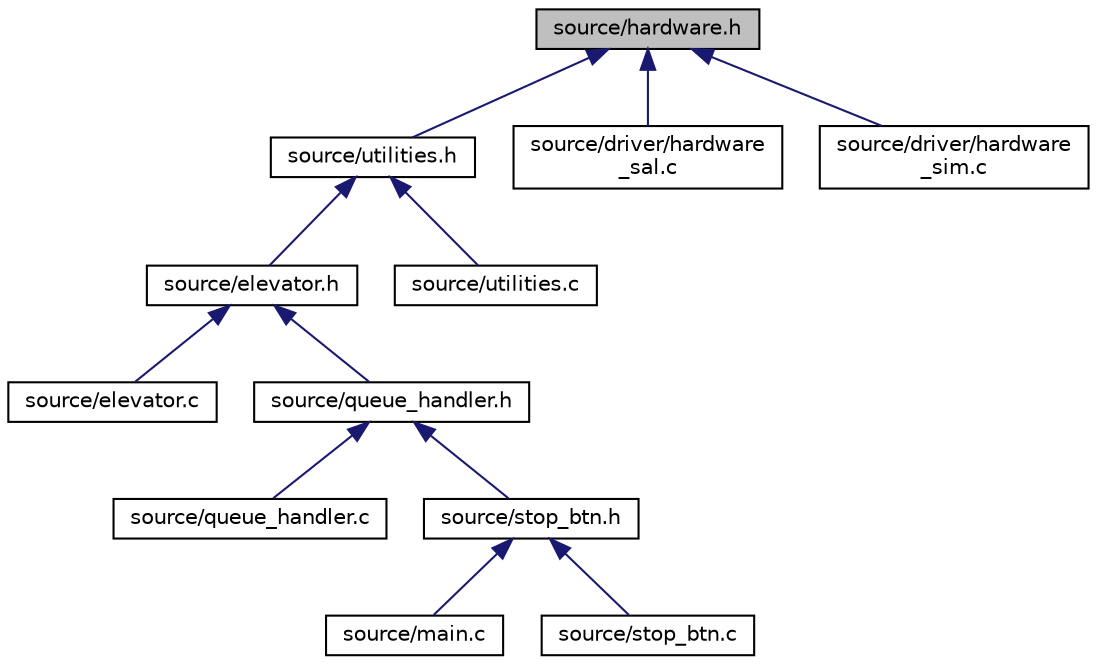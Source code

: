 digraph "source/hardware.h"
{
 // LATEX_PDF_SIZE
  edge [fontname="Helvetica",fontsize="10",labelfontname="Helvetica",labelfontsize="10"];
  node [fontname="Helvetica",fontsize="10",shape=record];
  Node1 [label="source/hardware.h",height=0.2,width=0.4,color="black", fillcolor="grey75", style="filled", fontcolor="black",tooltip="Driver for the elevator hardware."];
  Node1 -> Node2 [dir="back",color="midnightblue",fontsize="10",style="solid",fontname="Helvetica"];
  Node2 [label="source/utilities.h",height=0.2,width=0.4,color="black", fillcolor="white", style="filled",URL="$utilities_8h.html",tooltip="Useful functions."];
  Node2 -> Node3 [dir="back",color="midnightblue",fontsize="10",style="solid",fontname="Helvetica"];
  Node3 [label="source/elevator.h",height=0.2,width=0.4,color="black", fillcolor="white", style="filled",URL="$elevator_8h.html",tooltip="Library for an Elevator struct, and for operations on an Elevator struct."];
  Node3 -> Node4 [dir="back",color="midnightblue",fontsize="10",style="solid",fontname="Helvetica"];
  Node4 [label="source/elevator.c",height=0.2,width=0.4,color="black", fillcolor="white", style="filled",URL="$elevator_8c_source.html",tooltip=" "];
  Node3 -> Node5 [dir="back",color="midnightblue",fontsize="10",style="solid",fontname="Helvetica"];
  Node5 [label="source/queue_handler.h",height=0.2,width=0.4,color="black", fillcolor="white", style="filled",URL="$queue__handler_8h.html",tooltip="Library for doing operations with a queue matrix defined in an Elevator struct."];
  Node5 -> Node6 [dir="back",color="midnightblue",fontsize="10",style="solid",fontname="Helvetica"];
  Node6 [label="source/queue_handler.c",height=0.2,width=0.4,color="black", fillcolor="white", style="filled",URL="$queue__handler_8c_source.html",tooltip=" "];
  Node5 -> Node7 [dir="back",color="midnightblue",fontsize="10",style="solid",fontname="Helvetica"];
  Node7 [label="source/stop_btn.h",height=0.2,width=0.4,color="black", fillcolor="white", style="filled",URL="$stop__btn_8h.html",tooltip="Library for stop button operations."];
  Node7 -> Node8 [dir="back",color="midnightblue",fontsize="10",style="solid",fontname="Helvetica"];
  Node8 [label="source/main.c",height=0.2,width=0.4,color="black", fillcolor="white", style="filled",URL="$main_8c_source.html",tooltip=" "];
  Node7 -> Node9 [dir="back",color="midnightblue",fontsize="10",style="solid",fontname="Helvetica"];
  Node9 [label="source/stop_btn.c",height=0.2,width=0.4,color="black", fillcolor="white", style="filled",URL="$stop__btn_8c_source.html",tooltip=" "];
  Node2 -> Node10 [dir="back",color="midnightblue",fontsize="10",style="solid",fontname="Helvetica"];
  Node10 [label="source/utilities.c",height=0.2,width=0.4,color="black", fillcolor="white", style="filled",URL="$utilities_8c_source.html",tooltip=" "];
  Node1 -> Node11 [dir="back",color="midnightblue",fontsize="10",style="solid",fontname="Helvetica"];
  Node11 [label="source/driver/hardware\l_sal.c",height=0.2,width=0.4,color="black", fillcolor="white", style="filled",URL="$hardware__sal_8c_source.html",tooltip=" "];
  Node1 -> Node12 [dir="back",color="midnightblue",fontsize="10",style="solid",fontname="Helvetica"];
  Node12 [label="source/driver/hardware\l_sim.c",height=0.2,width=0.4,color="black", fillcolor="white", style="filled",URL="$hardware__sim_8c_source.html",tooltip=" "];
}
